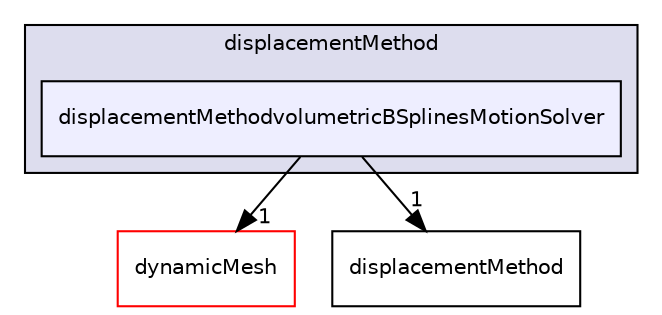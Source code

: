 digraph "src/optimisation/adjointOptimisation/adjoint/displacementMethod/displacementMethodvolumetricBSplinesMotionSolver" {
  bgcolor=transparent;
  compound=true
  node [ fontsize="10", fontname="Helvetica"];
  edge [ labelfontsize="10", labelfontname="Helvetica"];
  subgraph clusterdir_36c1c593bb5d5a705c176492dbdd0852 {
    graph [ bgcolor="#ddddee", pencolor="black", label="displacementMethod" fontname="Helvetica", fontsize="10", URL="dir_36c1c593bb5d5a705c176492dbdd0852.html"]
  dir_448f878df9df5beb1f9e013c530c8c3d [shape=box, label="displacementMethodvolumetricBSplinesMotionSolver", style="filled", fillcolor="#eeeeff", pencolor="black", URL="dir_448f878df9df5beb1f9e013c530c8c3d.html"];
  }
  dir_a3c15c1b3b2f5f0f260afae195a15ca3 [shape=box label="dynamicMesh" color="red" URL="dir_a3c15c1b3b2f5f0f260afae195a15ca3.html"];
  dir_0931a545199bdf74458867235e0baf02 [shape=box label="displacementMethod" URL="dir_0931a545199bdf74458867235e0baf02.html"];
  dir_448f878df9df5beb1f9e013c530c8c3d->dir_a3c15c1b3b2f5f0f260afae195a15ca3 [headlabel="1", labeldistance=1.5 headhref="dir_002804_002805.html"];
  dir_448f878df9df5beb1f9e013c530c8c3d->dir_0931a545199bdf74458867235e0baf02 [headlabel="1", labeldistance=1.5 headhref="dir_002804_002799.html"];
}
